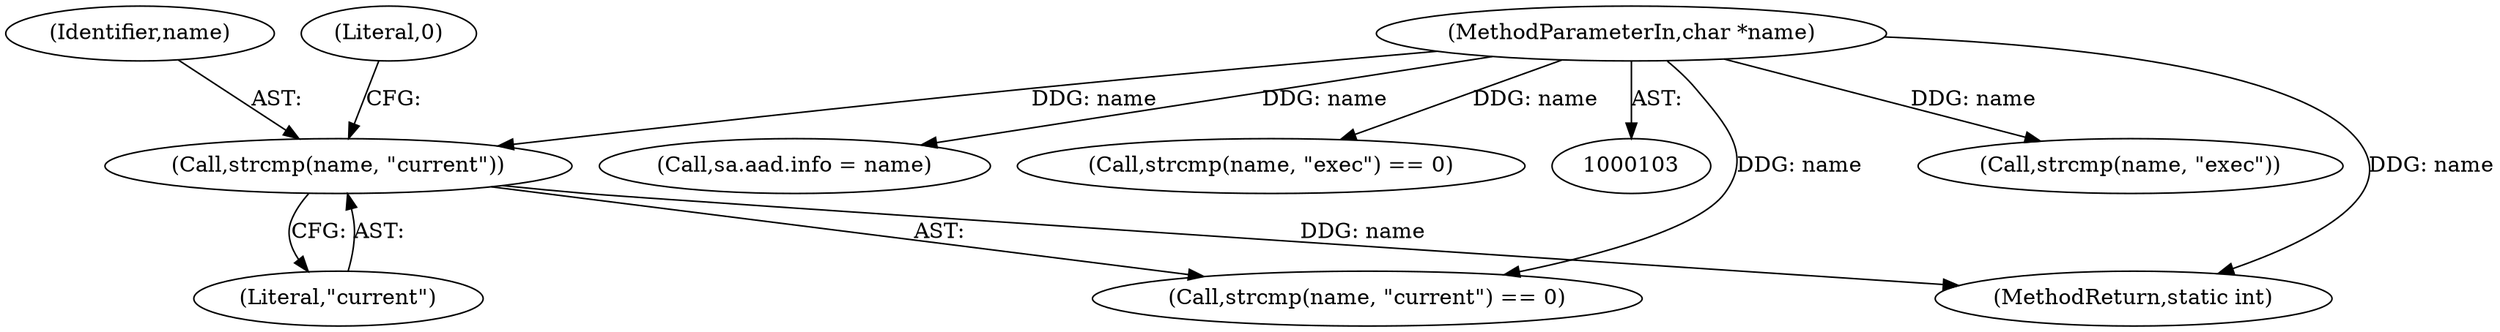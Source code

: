 digraph "0_linux_a5b2c5b2ad5853591a6cac6134cd0f599a720865@API" {
"1000192" [label="(Call,strcmp(name, \"current\"))"];
"1000105" [label="(MethodParameterIn,char *name)"];
"1000194" [label="(Literal,\"current\")"];
"1000308" [label="(Call,strcmp(name, \"exec\"))"];
"1000282" [label="(Call,sa.aad.info = name)"];
"1000193" [label="(Identifier,name)"];
"1000105" [label="(MethodParameterIn,char *name)"];
"1000192" [label="(Call,strcmp(name, \"current\"))"];
"1000191" [label="(Call,strcmp(name, \"current\") == 0)"];
"1000307" [label="(Call,strcmp(name, \"exec\") == 0)"];
"1000195" [label="(Literal,0)"];
"1000333" [label="(MethodReturn,static int)"];
"1000192" -> "1000191"  [label="AST: "];
"1000192" -> "1000194"  [label="CFG: "];
"1000193" -> "1000192"  [label="AST: "];
"1000194" -> "1000192"  [label="AST: "];
"1000195" -> "1000192"  [label="CFG: "];
"1000192" -> "1000333"  [label="DDG: name"];
"1000105" -> "1000192"  [label="DDG: name"];
"1000105" -> "1000103"  [label="AST: "];
"1000105" -> "1000333"  [label="DDG: name"];
"1000105" -> "1000191"  [label="DDG: name"];
"1000105" -> "1000282"  [label="DDG: name"];
"1000105" -> "1000307"  [label="DDG: name"];
"1000105" -> "1000308"  [label="DDG: name"];
}
